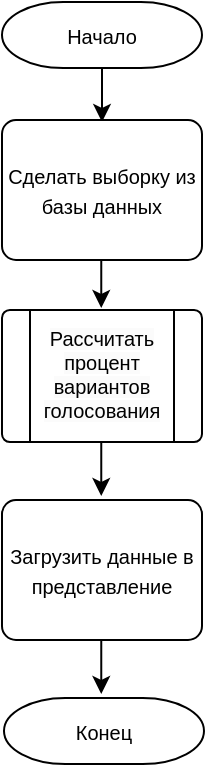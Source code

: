<mxfile>
    <diagram id="4z9CwgKkjVlR1Sz_bgtu" name="GetStat">
        <mxGraphModel dx="707" dy="413" grid="0" gridSize="10" guides="1" tooltips="1" connect="1" arrows="1" fold="1" page="1" pageScale="1" pageWidth="827" pageHeight="1169" math="0" shadow="0">
            <root>
                <mxCell id="0"/>
                <mxCell id="1" parent="0"/>
                <mxCell id="3" value="&lt;font style=&quot;font-size: 10px;&quot;&gt;Начало&lt;/font&gt;" style="strokeWidth=1;html=1;shape=mxgraph.flowchart.terminator;whiteSpace=wrap;" vertex="1" parent="1">
                    <mxGeometry x="450" y="430" width="100" height="33" as="geometry"/>
                </mxCell>
                <mxCell id="4" value="" style="endArrow=classic;html=1;exitX=0.5;exitY=1;exitDx=0;exitDy=0;exitPerimeter=0;entryX=0.5;entryY=0;entryDx=0;entryDy=0;" edge="1" parent="1" source="3">
                    <mxGeometry width="50" height="50" relative="1" as="geometry">
                        <mxPoint x="430" y="520" as="sourcePoint"/>
                        <mxPoint x="500" y="490.0" as="targetPoint"/>
                    </mxGeometry>
                </mxCell>
                <mxCell id="7" value="" style="group" vertex="1" connectable="0" parent="1">
                    <mxGeometry x="450" y="584" width="100" height="100" as="geometry"/>
                </mxCell>
                <mxCell id="8" value="" style="verticalLabelPosition=bottom;verticalAlign=top;html=1;shape=process;whiteSpace=wrap;rounded=1;size=0.14;arcSize=6;" vertex="1" parent="7">
                    <mxGeometry width="100" height="66" as="geometry"/>
                </mxCell>
                <mxCell id="9" value="&lt;span style=&quot;color: rgb(0, 0, 0); font-family: Helvetica; font-style: normal; font-variant-ligatures: normal; font-variant-caps: normal; font-weight: 400; letter-spacing: normal; orphans: 2; text-indent: 0px; text-transform: none; widows: 2; word-spacing: 0px; -webkit-text-stroke-width: 0px; white-space: normal; background-color: rgb(251, 251, 251); text-decoration-thickness: initial; text-decoration-style: initial; text-decoration-color: initial; float: none; display: inline !important;&quot;&gt;Рассчитать процент вариантов голосования&lt;/span&gt;" style="text;whiteSpace=wrap;html=1;fontSize=10;align=center;" vertex="1" parent="7">
                    <mxGeometry x="10" y="2" width="80" height="50" as="geometry"/>
                </mxCell>
                <mxCell id="10" value="" style="endArrow=classic;html=1;exitX=0.5;exitY=1;exitDx=0;exitDy=0;exitPerimeter=0;entryX=0.5;entryY=0;entryDx=0;entryDy=0;" edge="1" parent="1">
                    <mxGeometry width="50" height="50" relative="1" as="geometry">
                        <mxPoint x="499.63" y="556" as="sourcePoint"/>
                        <mxPoint x="499.63" y="583" as="targetPoint"/>
                    </mxGeometry>
                </mxCell>
                <mxCell id="11" value="" style="endArrow=classic;html=1;exitX=0.5;exitY=1;exitDx=0;exitDy=0;exitPerimeter=0;entryX=0.5;entryY=0;entryDx=0;entryDy=0;" edge="1" parent="1">
                    <mxGeometry width="50" height="50" relative="1" as="geometry">
                        <mxPoint x="499.63" y="650" as="sourcePoint"/>
                        <mxPoint x="499.63" y="677" as="targetPoint"/>
                    </mxGeometry>
                </mxCell>
                <mxCell id="12" value="&lt;font style=&quot;font-size: 10px;&quot;&gt;Загрузить данные в представление&lt;/font&gt;" style="rounded=1;whiteSpace=wrap;html=1;absoluteArcSize=1;arcSize=14;strokeWidth=1;" vertex="1" parent="1">
                    <mxGeometry x="450" y="679" width="100" height="70" as="geometry"/>
                </mxCell>
                <mxCell id="13" value="" style="endArrow=classic;html=1;exitX=0.5;exitY=1;exitDx=0;exitDy=0;exitPerimeter=0;entryX=0.5;entryY=0;entryDx=0;entryDy=0;" edge="1" parent="1">
                    <mxGeometry width="50" height="50" relative="1" as="geometry">
                        <mxPoint x="499.63" y="749" as="sourcePoint"/>
                        <mxPoint x="499.63" y="776" as="targetPoint"/>
                    </mxGeometry>
                </mxCell>
                <mxCell id="14" value="&lt;font style=&quot;font-size: 10px;&quot;&gt;Конец&lt;/font&gt;" style="strokeWidth=1;html=1;shape=mxgraph.flowchart.terminator;whiteSpace=wrap;" vertex="1" parent="1">
                    <mxGeometry x="451" y="778" width="100" height="33" as="geometry"/>
                </mxCell>
                <mxCell id="7IrCIQeYHhiLmshSCIm6-14" value="&lt;font style=&quot;font-size: 10px;&quot;&gt;Сделать выборку из базы данных&lt;/font&gt;" style="rounded=1;whiteSpace=wrap;html=1;absoluteArcSize=1;arcSize=14;strokeWidth=1;" vertex="1" parent="1">
                    <mxGeometry x="450" y="489" width="100" height="70" as="geometry"/>
                </mxCell>
            </root>
        </mxGraphModel>
    </diagram>
    <diagram id="aXdOAhDL08LiBJULmYzK" name="MainAlg">
        <mxGraphModel dx="734" dy="429" grid="0" gridSize="10" guides="1" tooltips="1" connect="1" arrows="1" fold="1" page="1" pageScale="1" pageWidth="827" pageHeight="1169" math="0" shadow="0">
            <root>
                <mxCell id="0"/>
                <mxCell id="1" parent="0"/>
                <mxCell id="2vxdM5okGHiBBS5rs92Z-1" value="&lt;font style=&quot;font-size: 10px;&quot;&gt;Начало&lt;/font&gt;" style="strokeWidth=1;html=1;shape=mxgraph.flowchart.terminator;whiteSpace=wrap;" vertex="1" parent="1">
                    <mxGeometry x="450" y="430" width="100" height="33" as="geometry"/>
                </mxCell>
                <mxCell id="2vxdM5okGHiBBS5rs92Z-2" value="" style="endArrow=classic;html=1;exitX=0.5;exitY=1;exitDx=0;exitDy=0;exitPerimeter=0;entryX=0.5;entryY=0;entryDx=0;entryDy=0;" edge="1" parent="1" source="2vxdM5okGHiBBS5rs92Z-1">
                    <mxGeometry width="50" height="50" relative="1" as="geometry">
                        <mxPoint x="430" y="520" as="sourcePoint"/>
                        <mxPoint x="500" y="490" as="targetPoint"/>
                    </mxGeometry>
                </mxCell>
                <mxCell id="2vxdM5okGHiBBS5rs92Z-9" value="" style="endArrow=classic;html=1;exitX=0.5;exitY=1;exitDx=0;exitDy=0;exitPerimeter=0;entryX=0.5;entryY=0;entryDx=0;entryDy=0;" edge="1" parent="1">
                    <mxGeometry width="50" height="50" relative="1" as="geometry">
                        <mxPoint x="499.63" y="556" as="sourcePoint"/>
                        <mxPoint x="499.63" y="583" as="targetPoint"/>
                    </mxGeometry>
                </mxCell>
                <mxCell id="2vxdM5okGHiBBS5rs92Z-10" value="" style="endArrow=classic;html=1;exitX=0.5;exitY=1;exitDx=0;exitDy=0;exitPerimeter=0;entryX=0.5;entryY=0;entryDx=0;entryDy=0;" edge="1" parent="1">
                    <mxGeometry width="50" height="50" relative="1" as="geometry">
                        <mxPoint x="499.63" y="650" as="sourcePoint"/>
                        <mxPoint x="499.63" y="677" as="targetPoint"/>
                    </mxGeometry>
                </mxCell>
                <mxCell id="2vxdM5okGHiBBS5rs92Z-11" value="&lt;font style=&quot;font-size: 10px;&quot;&gt;Подтвердить выбранный вариант и отправить результат&lt;/font&gt;" style="rounded=1;whiteSpace=wrap;html=1;absoluteArcSize=1;arcSize=14;strokeWidth=1;" vertex="1" parent="1">
                    <mxGeometry x="450" y="679" width="100" height="70" as="geometry"/>
                </mxCell>
                <mxCell id="2vxdM5okGHiBBS5rs92Z-12" value="" style="endArrow=classic;html=1;exitX=0.5;exitY=1;exitDx=0;exitDy=0;exitPerimeter=0;entryX=0.5;entryY=0;entryDx=0;entryDy=0;" edge="1" parent="1">
                    <mxGeometry width="50" height="50" relative="1" as="geometry">
                        <mxPoint x="499.63" y="749" as="sourcePoint"/>
                        <mxPoint x="499.63" y="776" as="targetPoint"/>
                    </mxGeometry>
                </mxCell>
                <mxCell id="2vxdM5okGHiBBS5rs92Z-13" value="&lt;font style=&quot;font-size: 10px;&quot;&gt;Конец&lt;/font&gt;" style="strokeWidth=1;html=1;shape=mxgraph.flowchart.terminator;whiteSpace=wrap;" vertex="1" parent="1">
                    <mxGeometry x="451" y="778" width="100" height="33" as="geometry"/>
                </mxCell>
                <mxCell id="2vxdM5okGHiBBS5rs92Z-14" value="&lt;font style=&quot;font-size: 10px;&quot;&gt;Выбрать голосование&lt;/font&gt;" style="rounded=1;whiteSpace=wrap;html=1;absoluteArcSize=1;arcSize=14;strokeWidth=1;" vertex="1" parent="1">
                    <mxGeometry x="450" y="489" width="100" height="70" as="geometry"/>
                </mxCell>
                <mxCell id="2vxdM5okGHiBBS5rs92Z-15" value="&lt;font style=&quot;font-size: 10px;&quot;&gt;Выбрать вариант для голосования&lt;/font&gt;" style="rounded=1;whiteSpace=wrap;html=1;absoluteArcSize=1;arcSize=14;strokeWidth=1;" vertex="1" parent="1">
                    <mxGeometry x="450" y="584.5" width="100" height="70" as="geometry"/>
                </mxCell>
            </root>
        </mxGraphModel>
    </diagram>
</mxfile>